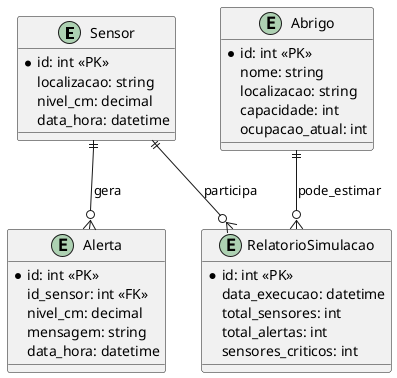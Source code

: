 @startuml
' Modelo de Dados - SafeRoute360

entity Sensor {
  *id: int <<PK>>
  localizacao: string
  nivel_cm: decimal
  data_hora: datetime
}

entity Alerta {
  *id: int <<PK>>
  id_sensor: int <<FK>>
  nivel_cm: decimal
  mensagem: string
  data_hora: datetime
}

entity Abrigo {
  *id: int <<PK>>
  nome: string
  localizacao: string
  capacidade: int
  ocupacao_atual: int
}

entity RelatorioSimulacao {
  *id: int <<PK>>
  data_execucao: datetime
  total_sensores: int
  total_alertas: int
  sensores_criticos: int
}

Sensor ||--o{ Alerta : gera
Sensor ||--o{ RelatorioSimulacao : participa
Abrigo ||--o{ RelatorioSimulacao : pode_estimar
@enduml
